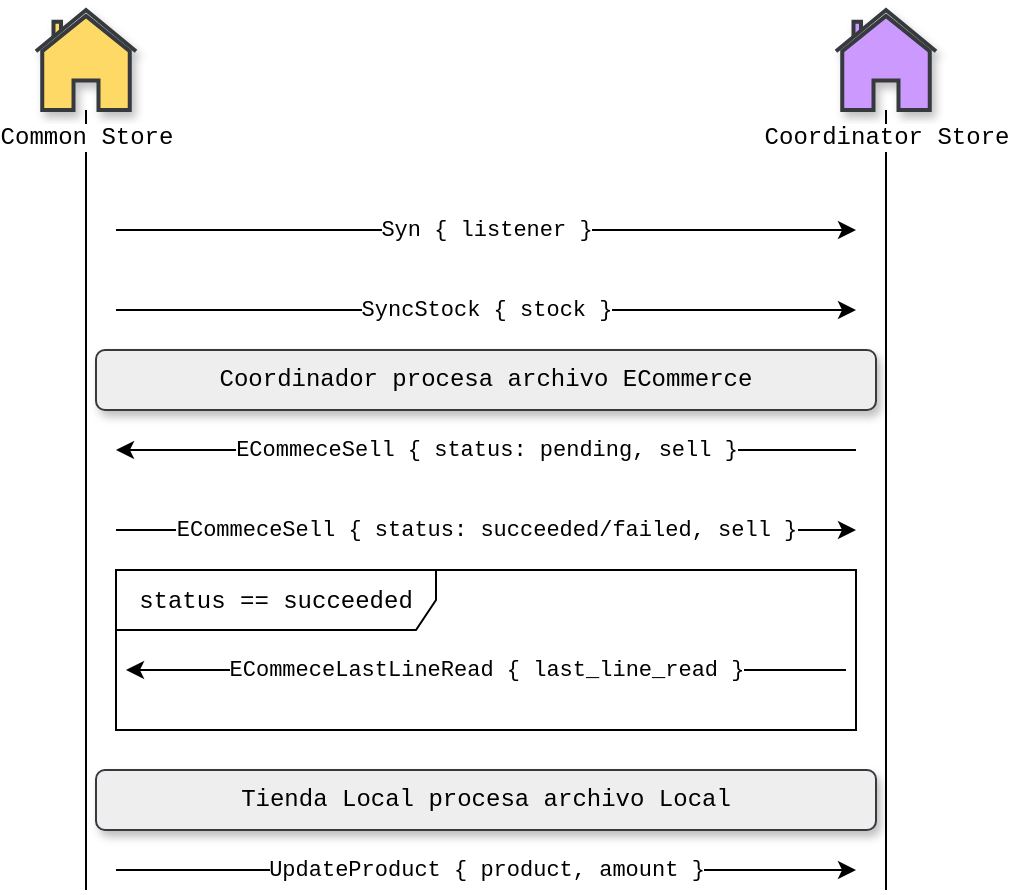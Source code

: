 <mxfile version="22.1.5" type="google" pages="9">
  <diagram name="init connection" id="wA6jIF9hVN0wyC8wV--m">
    <mxGraphModel grid="1" page="1" gridSize="10" guides="1" tooltips="1" connect="1" arrows="1" fold="1" pageScale="1" pageWidth="827" pageHeight="1169" math="0" shadow="0">
      <root>
        <mxCell id="0" />
        <mxCell id="1" parent="0" />
        <mxCell id="Ihsage5sZQfSYGgomGOP-16" value="Tienda Local procesa archivo Local" style="text;html=1;strokeColor=#36393d;fillColor=#eeeeee;align=center;verticalAlign=middle;whiteSpace=wrap;rounded=1;shadow=1;fontStyle=0;fontFamily=Courier New;" vertex="1" parent="1">
          <mxGeometry x="190" y="500" width="390" height="30" as="geometry" />
        </mxCell>
        <mxCell id="Ihsage5sZQfSYGgomGOP-17" value="UpdateProduct { product, amount }" style="endArrow=classic;html=1;rounded=0;startArrow=none;startFill=0;endFill=1;fontStyle=0;fontFamily=Courier New;" edge="1" parent="1">
          <mxGeometry width="50" height="50" relative="1" as="geometry">
            <mxPoint x="200" y="550" as="sourcePoint" />
            <mxPoint x="570" y="550" as="targetPoint" />
          </mxGeometry>
        </mxCell>
        <mxCell id="Ihsage5sZQfSYGgomGOP-5" style="edgeStyle=orthogonalEdgeStyle;rounded=0;orthogonalLoop=1;jettySize=auto;html=1;endArrow=none;endFill=0;fontStyle=0;fontFamily=Courier New;" edge="1" parent="1">
          <mxGeometry relative="1" as="geometry">
            <mxPoint x="185" y="560" as="targetPoint" />
            <mxPoint x="185" y="170" as="sourcePoint" />
          </mxGeometry>
        </mxCell>
        <mxCell id="Ihsage5sZQfSYGgomGOP-1" value="Common Store" style="html=1;verticalLabelPosition=bottom;align=center;labelBackgroundColor=#ffffff;verticalAlign=top;strokeWidth=2;shadow=1;dashed=0;shape=mxgraph.ios7.icons.home;fillColor=#FFD966;strokeColor=#36393d;fontStyle=0;fontFamily=Courier New;" vertex="1" parent="1">
          <mxGeometry x="160" y="120" width="50" height="50" as="geometry" />
        </mxCell>
        <mxCell id="Ihsage5sZQfSYGgomGOP-6" style="edgeStyle=orthogonalEdgeStyle;rounded=0;orthogonalLoop=1;jettySize=auto;html=1;endArrow=none;endFill=0;fontStyle=0;fontFamily=Courier New;" edge="1" parent="1" source="Ihsage5sZQfSYGgomGOP-3">
          <mxGeometry relative="1" as="geometry">
            <mxPoint x="585" y="560" as="targetPoint" />
          </mxGeometry>
        </mxCell>
        <mxCell id="Ihsage5sZQfSYGgomGOP-3" value="Coordinator Store" style="html=1;verticalLabelPosition=bottom;align=center;labelBackgroundColor=#ffffff;verticalAlign=top;strokeWidth=2;strokeColor=#36393d;shadow=1;dashed=0;shape=mxgraph.ios7.icons.home;fillColor=#CC99FF;fontStyle=0;fontFamily=Courier New;" vertex="1" parent="1">
          <mxGeometry x="560" y="120" width="50" height="50" as="geometry" />
        </mxCell>
        <mxCell id="Ihsage5sZQfSYGgomGOP-10" value="Syn { listener }" style="endArrow=classic;html=1;rounded=0;fontStyle=0;fontFamily=Courier New;" edge="1" parent="1">
          <mxGeometry width="50" height="50" relative="1" as="geometry">
            <mxPoint x="200" y="230" as="sourcePoint" />
            <mxPoint x="570" y="230" as="targetPoint" />
          </mxGeometry>
        </mxCell>
        <mxCell id="Ihsage5sZQfSYGgomGOP-12" value="SyncStock { stock }" style="endArrow=classic;html=1;rounded=0;fontStyle=0;fontFamily=Courier New;" edge="1" parent="1">
          <mxGeometry width="50" height="50" relative="1" as="geometry">
            <mxPoint x="200" y="270" as="sourcePoint" />
            <mxPoint x="570" y="270" as="targetPoint" />
          </mxGeometry>
        </mxCell>
        <mxCell id="Ihsage5sZQfSYGgomGOP-13" value="Coordinador procesa archivo ECommerce" style="text;html=1;strokeColor=#36393d;fillColor=#eeeeee;align=center;verticalAlign=middle;whiteSpace=wrap;rounded=1;glass=0;shadow=1;fontStyle=0;fontFamily=Courier New;" vertex="1" parent="1">
          <mxGeometry x="190" y="290" width="390" height="30" as="geometry" />
        </mxCell>
        <mxCell id="Ihsage5sZQfSYGgomGOP-14" value="ECommeceSell { status: pending, sell }" style="endArrow=none;html=1;rounded=0;startArrow=classic;startFill=1;endFill=0;fontStyle=0;fontFamily=Courier New;" edge="1" parent="1">
          <mxGeometry width="50" height="50" relative="1" as="geometry">
            <mxPoint x="200" y="340" as="sourcePoint" />
            <mxPoint x="570" y="340" as="targetPoint" />
          </mxGeometry>
        </mxCell>
        <mxCell id="Ihsage5sZQfSYGgomGOP-15" value="ECommeceSell { status: succeeded/failed, sell }" style="endArrow=classic;html=1;rounded=0;startArrow=none;startFill=0;endFill=1;fontStyle=0;fontFamily=Courier New;" edge="1" parent="1">
          <mxGeometry width="50" height="50" relative="1" as="geometry">
            <mxPoint x="200" y="380" as="sourcePoint" />
            <mxPoint x="570" y="380" as="targetPoint" />
          </mxGeometry>
        </mxCell>
        <mxCell id="vQcWiFRhHmNLqFjdASyz-1" value="ECommeceLastLineRead { last_line_read }" style="endArrow=none;html=1;rounded=0;startArrow=classic;startFill=1;endFill=0;fontStyle=0;fontFamily=Courier New;" edge="1" parent="1">
          <mxGeometry width="50" height="50" relative="1" as="geometry">
            <mxPoint x="205" y="450" as="sourcePoint" />
            <mxPoint x="565" y="450" as="targetPoint" />
          </mxGeometry>
        </mxCell>
        <mxCell id="vQcWiFRhHmNLqFjdASyz-2" value="&lt;font face=&quot;Courier New&quot;&gt;status == succeeded&lt;/font&gt;" style="shape=umlFrame;whiteSpace=wrap;html=1;pointerEvents=0;width=160;height=30;" vertex="1" parent="1">
          <mxGeometry x="200" y="400" width="370" height="80" as="geometry" />
        </mxCell>
      </root>
    </mxGraphModel>
  </diagram>
  <diagram id="MAWOAvCDxmxuhn-xj18P" name="find new coordinator 1">
    <mxGraphModel grid="1" page="1" gridSize="10" guides="1" tooltips="1" connect="1" arrows="1" fold="1" pageScale="1" pageWidth="827" pageHeight="1169" math="0" shadow="0">
      <root>
        <mxCell id="0" />
        <mxCell id="1" parent="0" />
        <mxCell id="uVplv5zzIgnOZu4j0S00-6" value="&lt;font face=&quot;Courier New&quot;&gt;ECommeceSell { status: succeeded/failed, sell }&lt;/font&gt;" style="rounded=0;orthogonalLoop=1;jettySize=auto;html=1;endArrow=cross;endFill=0;" edge="1" parent="1" source="uVplv5zzIgnOZu4j0S00-4" target="z7NZKCOWEFGwQi_8pxkT-5">
          <mxGeometry x="0.565" y="3" relative="1" as="geometry">
            <mxPoint as="offset" />
          </mxGeometry>
        </mxCell>
        <mxCell id="z7NZKCOWEFGwQi_8pxkT-3" value="Common Store&lt;br&gt;127.0.0.2" style="html=1;verticalLabelPosition=bottom;align=center;labelBackgroundColor=#ffffff;verticalAlign=top;strokeWidth=2;shadow=1;dashed=0;shape=mxgraph.ios7.icons.home;fillColor=#FFD966;strokeColor=#36393d;fontStyle=0;fontFamily=Courier New;" vertex="1" parent="1">
          <mxGeometry x="223" y="305" width="50" height="50" as="geometry" />
        </mxCell>
        <mxCell id="z7NZKCOWEFGwQi_8pxkT-5" value="Coordinator Store&lt;br&gt;127.0.0.0" style="html=1;verticalLabelPosition=bottom;align=center;labelBackgroundColor=#ffffff;verticalAlign=top;strokeWidth=2;strokeColor=#36393d;shadow=1;dashed=0;shape=mxgraph.ios7.icons.home;fillColor=#CC99FF;fontStyle=0;fontFamily=Courier New;" vertex="1" parent="1">
          <mxGeometry x="553" y="535" width="50" height="50" as="geometry" />
        </mxCell>
        <mxCell id="uVplv5zzIgnOZu4j0S00-3" value="Common Store&lt;br&gt;127.0.0.1" style="html=1;verticalLabelPosition=bottom;align=center;labelBackgroundColor=#ffffff;verticalAlign=top;strokeWidth=2;shadow=1;dashed=0;shape=mxgraph.ios7.icons.home;fillColor=#FFD966;strokeColor=#36393d;fontStyle=0;fontFamily=Courier New;" vertex="1" parent="1">
          <mxGeometry x="223" y="535" width="50" height="50" as="geometry" />
        </mxCell>
        <mxCell id="uVplv5zzIgnOZu4j0S00-4" value="Common Store&lt;br&gt;127.0.0.3" style="html=1;verticalLabelPosition=bottom;align=center;labelBackgroundColor=#ffffff;verticalAlign=top;strokeWidth=2;shadow=1;dashed=0;shape=mxgraph.ios7.icons.home;fillColor=#FFD966;strokeColor=#36393d;fontStyle=0;fontFamily=Courier New;" vertex="1" parent="1">
          <mxGeometry x="393" y="145" width="50" height="50" as="geometry" />
        </mxCell>
        <mxCell id="uVplv5zzIgnOZu4j0S00-5" value="Common Store&lt;br&gt;127.0.0.4" style="html=1;verticalLabelPosition=bottom;align=center;labelBackgroundColor=#ffffff;verticalAlign=top;strokeWidth=2;shadow=1;dashed=0;shape=mxgraph.ios7.icons.home;fillColor=#FFD966;strokeColor=#36393d;fontStyle=0;fontFamily=Courier New;" vertex="1" parent="1">
          <mxGeometry x="553" y="305" width="50" height="50" as="geometry" />
        </mxCell>
      </root>
    </mxGraphModel>
  </diagram>
  <diagram name="find new coordinator 2" id="Rub8cQ6M0FOH8_zu83aH">
    <mxGraphModel grid="1" page="1" gridSize="10" guides="1" tooltips="1" connect="1" arrows="1" fold="1" pageScale="1" pageWidth="827" pageHeight="1169" math="0" shadow="0">
      <root>
        <mxCell id="fLJmiXAO4GfEaxgc_6PS-0" />
        <mxCell id="fLJmiXAO4GfEaxgc_6PS-1" parent="fLJmiXAO4GfEaxgc_6PS-0" />
        <mxCell id="HuhkySOTwWcZh2F_xHwN-1" value="&lt;div style=&quot;orphans: 2; widows: 2;&quot;&gt;&lt;font face=&quot;Courier New&quot;&gt;Emergency&lt;/font&gt;&lt;/div&gt;" style="edgeStyle=orthogonalEdgeStyle;rounded=0;orthogonalLoop=1;jettySize=auto;html=1;" edge="1" parent="fLJmiXAO4GfEaxgc_6PS-1" source="fLJmiXAO4GfEaxgc_6PS-2" target="fLJmiXAO4GfEaxgc_6PS-4">
          <mxGeometry relative="1" as="geometry" />
        </mxCell>
        <mxCell id="fLJmiXAO4GfEaxgc_6PS-2" value="Common Store&lt;br&gt;127.0.0.2" style="html=1;verticalLabelPosition=bottom;align=center;labelBackgroundColor=#ffffff;verticalAlign=top;strokeWidth=2;shadow=1;dashed=0;shape=mxgraph.ios7.icons.home;fillColor=#FFD966;strokeColor=#36393d;fontStyle=0;fontFamily=Courier New;" vertex="1" parent="fLJmiXAO4GfEaxgc_6PS-1">
          <mxGeometry x="223" y="305" width="50" height="50" as="geometry" />
        </mxCell>
        <mxCell id="fLJmiXAO4GfEaxgc_6PS-3" value="Coordinator Store&lt;br&gt;127.0.0.0" style="html=1;verticalLabelPosition=bottom;align=center;labelBackgroundColor=#ffffff;verticalAlign=top;strokeWidth=2;strokeColor=#36393d;shadow=1;dashed=0;shape=mxgraph.ios7.icons.home;fillColor=#FF3333;fontStyle=0;fontFamily=Courier New;" vertex="1" parent="fLJmiXAO4GfEaxgc_6PS-1">
          <mxGeometry x="553" y="535" width="50" height="50" as="geometry" />
        </mxCell>
        <mxCell id="HuhkySOTwWcZh2F_xHwN-2" value="&lt;div style=&quot;orphans: 2; widows: 2;&quot;&gt;&lt;font face=&quot;Courier New&quot;&gt;Emergency&lt;/font&gt;&lt;/div&gt;" style="edgeStyle=orthogonalEdgeStyle;rounded=0;orthogonalLoop=1;jettySize=auto;html=1;endArrow=cross;endFill=0;" edge="1" parent="fLJmiXAO4GfEaxgc_6PS-1" source="fLJmiXAO4GfEaxgc_6PS-4" target="fLJmiXAO4GfEaxgc_6PS-3">
          <mxGeometry relative="1" as="geometry" />
        </mxCell>
        <mxCell id="fLJmiXAO4GfEaxgc_6PS-4" value="Common Store&lt;br&gt;127.0.0.1" style="html=1;verticalLabelPosition=bottom;align=center;labelBackgroundColor=#ffffff;verticalAlign=top;strokeWidth=2;shadow=1;dashed=0;shape=mxgraph.ios7.icons.home;fillColor=#FFD966;strokeColor=#36393d;fontStyle=0;fontFamily=Courier New;" vertex="1" parent="fLJmiXAO4GfEaxgc_6PS-1">
          <mxGeometry x="223" y="535" width="50" height="50" as="geometry" />
        </mxCell>
        <mxCell id="HuhkySOTwWcZh2F_xHwN-0" value="&lt;font face=&quot;Courier New&quot;&gt;Emergency&lt;/font&gt;" style="rounded=0;orthogonalLoop=1;jettySize=auto;html=1;" edge="1" parent="fLJmiXAO4GfEaxgc_6PS-1" source="fLJmiXAO4GfEaxgc_6PS-5" target="fLJmiXAO4GfEaxgc_6PS-2">
          <mxGeometry x="0.281" y="6" relative="1" as="geometry">
            <mxPoint as="offset" />
          </mxGeometry>
        </mxCell>
        <mxCell id="fLJmiXAO4GfEaxgc_6PS-5" value="Common Store&lt;br&gt;127.0.0.3" style="html=1;verticalLabelPosition=bottom;align=center;labelBackgroundColor=#ffffff;verticalAlign=top;strokeWidth=2;shadow=1;dashed=0;shape=mxgraph.ios7.icons.home;fillColor=#FFD966;strokeColor=#36393d;fontStyle=0;fontFamily=Courier New;" vertex="1" parent="fLJmiXAO4GfEaxgc_6PS-1">
          <mxGeometry x="393" y="145" width="50" height="50" as="geometry" />
        </mxCell>
        <mxCell id="fLJmiXAO4GfEaxgc_6PS-6" value="Common Store&lt;br&gt;127.0.0.4" style="html=1;verticalLabelPosition=bottom;align=center;labelBackgroundColor=#ffffff;verticalAlign=top;strokeWidth=2;shadow=1;dashed=0;shape=mxgraph.ios7.icons.home;fillColor=#FFD966;strokeColor=#36393d;fontStyle=0;fontFamily=Courier New;" vertex="1" parent="fLJmiXAO4GfEaxgc_6PS-1">
          <mxGeometry x="553" y="305" width="50" height="50" as="geometry" />
        </mxCell>
        <mxCell id="ftzu-QnmfVprHml0dWLJ-0" value="&lt;font face=&quot;Courier New&quot;&gt;if ( Connected || Failed )&lt;/font&gt;" style="shape=umlFrame;whiteSpace=wrap;html=1;pointerEvents=0;width=140;height=40;" vertex="1" parent="fLJmiXAO4GfEaxgc_6PS-1">
          <mxGeometry x="70" y="290" width="243" height="180" as="geometry" />
        </mxCell>
      </root>
    </mxGraphModel>
  </diagram>
  <diagram name="find new coordinator 3" id="UsU6mb4EtVh2SDClvtkU">
    <mxGraphModel grid="1" page="1" gridSize="10" guides="1" tooltips="1" connect="1" arrows="1" fold="1" pageScale="1" pageWidth="827" pageHeight="1169" math="0" shadow="0">
      <root>
        <mxCell id="o3QV1BJkXbLyO5dHaFCY-0" />
        <mxCell id="o3QV1BJkXbLyO5dHaFCY-1" parent="o3QV1BJkXbLyO5dHaFCY-0" />
        <mxCell id="b5CCsNpHwLsaqaK9oLkz-1" value="&lt;meta charset=&quot;utf-8&quot;&gt;&lt;span style=&quot;color: rgb(0, 0, 0); font-family: &amp;quot;Courier New&amp;quot;; font-size: 11px; font-style: normal; font-variant-ligatures: normal; font-variant-caps: normal; font-weight: 400; letter-spacing: normal; orphans: 2; text-align: center; text-indent: 0px; text-transform: none; widows: 2; word-spacing: 0px; -webkit-text-stroke-width: 0px; background-color: rgb(255, 255, 255); text-decoration-thickness: initial; text-decoration-style: initial; text-decoration-color: initial; float: none; display: inline !important;&quot;&gt;NewCoordinator { 127.0.0.1 }&lt;/span&gt;" style="rounded=0;orthogonalLoop=1;jettySize=auto;html=1;" edge="1" parent="o3QV1BJkXbLyO5dHaFCY-1" source="o3QV1BJkXbLyO5dHaFCY-6" target="o3QV1BJkXbLyO5dHaFCY-8">
          <mxGeometry x="0.549" y="4" relative="1" as="geometry">
            <mxPoint as="offset" />
          </mxGeometry>
        </mxCell>
        <mxCell id="b5CCsNpHwLsaqaK9oLkz-2" value="&lt;meta charset=&quot;utf-8&quot;&gt;&lt;span style=&quot;color: rgb(0, 0, 0); font-family: &amp;quot;Courier New&amp;quot;; font-size: 11px; font-style: normal; font-variant-ligatures: normal; font-variant-caps: normal; font-weight: 400; letter-spacing: normal; orphans: 2; text-align: center; text-indent: 0px; text-transform: none; widows: 2; word-spacing: 0px; -webkit-text-stroke-width: 0px; background-color: rgb(255, 255, 255); text-decoration-thickness: initial; text-decoration-style: initial; text-decoration-color: initial; float: none; display: inline !important;&quot;&gt;NewCoordinator { 127.0.0.1 }&lt;/span&gt;" style="rounded=0;orthogonalLoop=1;jettySize=auto;html=1;" edge="1" parent="o3QV1BJkXbLyO5dHaFCY-1" source="o3QV1BJkXbLyO5dHaFCY-6" target="o3QV1BJkXbLyO5dHaFCY-9">
          <mxGeometry x="0.343" y="2" relative="1" as="geometry">
            <mxPoint as="offset" />
          </mxGeometry>
        </mxCell>
        <mxCell id="b5CCsNpHwLsaqaK9oLkz-0" value="&lt;font face=&quot;Courier New&quot;&gt;NewCoordinator { 127.0.0.1 }&lt;/font&gt;" style="edgeStyle=orthogonalEdgeStyle;rounded=0;orthogonalLoop=1;jettySize=auto;html=1;" edge="1" parent="o3QV1BJkXbLyO5dHaFCY-1" source="o3QV1BJkXbLyO5dHaFCY-6" target="o3QV1BJkXbLyO5dHaFCY-3">
          <mxGeometry relative="1" as="geometry" />
        </mxCell>
        <mxCell id="o3QV1BJkXbLyO5dHaFCY-3" value="Common Store&lt;br&gt;127.0.0.2" style="html=1;verticalLabelPosition=bottom;align=center;labelBackgroundColor=#ffffff;verticalAlign=top;strokeWidth=2;shadow=1;dashed=0;shape=mxgraph.ios7.icons.home;fillColor=#FFD966;strokeColor=#36393d;fontStyle=0;fontFamily=Courier New;" vertex="1" parent="o3QV1BJkXbLyO5dHaFCY-1">
          <mxGeometry x="223" y="305" width="50" height="50" as="geometry" />
        </mxCell>
        <mxCell id="o3QV1BJkXbLyO5dHaFCY-4" value="Coordinator Store&lt;br&gt;127.0.0.0" style="html=1;verticalLabelPosition=bottom;align=center;labelBackgroundColor=#ffffff;verticalAlign=top;strokeWidth=2;strokeColor=#36393d;shadow=1;dashed=0;shape=mxgraph.ios7.icons.home;fillColor=#FF3333;fontStyle=0;fontFamily=Courier New;" vertex="1" parent="o3QV1BJkXbLyO5dHaFCY-1">
          <mxGeometry x="553" y="535" width="50" height="50" as="geometry" />
        </mxCell>
        <mxCell id="o3QV1BJkXbLyO5dHaFCY-6" value="Coordinator Store&lt;br&gt;127.0.0.1" style="html=1;verticalLabelPosition=bottom;align=center;labelBackgroundColor=#ffffff;verticalAlign=top;strokeWidth=2;shadow=1;dashed=0;shape=mxgraph.ios7.icons.home;fillColor=#CC99FF;strokeColor=#36393d;fontStyle=0;fontFamily=Courier New;" vertex="1" parent="o3QV1BJkXbLyO5dHaFCY-1">
          <mxGeometry x="223" y="535" width="50" height="50" as="geometry" />
        </mxCell>
        <mxCell id="o3QV1BJkXbLyO5dHaFCY-8" value="Common Store&lt;br&gt;127.0.0.3" style="html=1;verticalLabelPosition=bottom;align=center;labelBackgroundColor=#ffffff;verticalAlign=top;strokeWidth=2;shadow=1;dashed=0;shape=mxgraph.ios7.icons.home;fillColor=#FFD966;strokeColor=#36393d;fontStyle=0;fontFamily=Courier New;" vertex="1" parent="o3QV1BJkXbLyO5dHaFCY-1">
          <mxGeometry x="393" y="145" width="50" height="50" as="geometry" />
        </mxCell>
        <mxCell id="o3QV1BJkXbLyO5dHaFCY-9" value="Common Store&lt;br&gt;127.0.0.4" style="html=1;verticalLabelPosition=bottom;align=center;labelBackgroundColor=#ffffff;verticalAlign=top;strokeWidth=2;shadow=1;dashed=0;shape=mxgraph.ios7.icons.home;fillColor=#FFD966;strokeColor=#36393d;fontStyle=0;fontFamily=Courier New;" vertex="1" parent="o3QV1BJkXbLyO5dHaFCY-1">
          <mxGeometry x="553" y="305" width="50" height="50" as="geometry" />
        </mxCell>
      </root>
    </mxGraphModel>
  </diagram>
  <diagram name="find new coordinator 4" id="wCCQO5jvregbB5LwVBxF">
    <mxGraphModel grid="1" page="1" gridSize="10" guides="1" tooltips="1" connect="1" arrows="1" fold="1" pageScale="1" pageWidth="827" pageHeight="1169" math="0" shadow="0">
      <root>
        <mxCell id="CAh7WS2ODOsUPKvlnaxl-0" />
        <mxCell id="CAh7WS2ODOsUPKvlnaxl-1" parent="CAh7WS2ODOsUPKvlnaxl-0" />
        <mxCell id="a3zwLy1zRm92uSKMwBqd-0" value="&lt;font face=&quot;Courier New&quot;&gt;SyncStock { stock }&lt;/font&gt;" style="edgeStyle=orthogonalEdgeStyle;rounded=0;orthogonalLoop=1;jettySize=auto;html=1;" edge="1" parent="CAh7WS2ODOsUPKvlnaxl-1" source="CAh7WS2ODOsUPKvlnaxl-5" target="CAh7WS2ODOsUPKvlnaxl-7">
          <mxGeometry x="0.056" y="-18" relative="1" as="geometry">
            <mxPoint as="offset" />
          </mxGeometry>
        </mxCell>
        <mxCell id="CAh7WS2ODOsUPKvlnaxl-5" value="Common Store&lt;br&gt;127.0.0.2" style="html=1;verticalLabelPosition=bottom;align=center;labelBackgroundColor=#ffffff;verticalAlign=top;strokeWidth=2;shadow=1;dashed=0;shape=mxgraph.ios7.icons.home;fillColor=#FFD966;strokeColor=#36393d;fontStyle=0;fontFamily=Courier New;" vertex="1" parent="CAh7WS2ODOsUPKvlnaxl-1">
          <mxGeometry x="223" y="305" width="50" height="50" as="geometry" />
        </mxCell>
        <mxCell id="CAh7WS2ODOsUPKvlnaxl-6" value="Coordinator Store&lt;br&gt;127.0.0.0" style="html=1;verticalLabelPosition=bottom;align=center;labelBackgroundColor=#ffffff;verticalAlign=top;strokeWidth=2;strokeColor=#36393d;shadow=1;dashed=0;shape=mxgraph.ios7.icons.home;fillColor=#FF3333;fontStyle=0;fontFamily=Courier New;" vertex="1" parent="CAh7WS2ODOsUPKvlnaxl-1">
          <mxGeometry x="553" y="535" width="50" height="50" as="geometry" />
        </mxCell>
        <mxCell id="CAh7WS2ODOsUPKvlnaxl-7" value="Coordinator&amp;nbsp;Store&lt;br&gt;127.0.0.1" style="html=1;verticalLabelPosition=bottom;align=center;labelBackgroundColor=#ffffff;verticalAlign=top;strokeWidth=2;shadow=1;dashed=0;shape=mxgraph.ios7.icons.home;fillColor=#CC99FF;strokeColor=#36393d;fontStyle=0;fontFamily=Courier New;" vertex="1" parent="CAh7WS2ODOsUPKvlnaxl-1">
          <mxGeometry x="223" y="535" width="50" height="50" as="geometry" />
        </mxCell>
        <mxCell id="a3zwLy1zRm92uSKMwBqd-1" value="&lt;meta charset=&quot;utf-8&quot;&gt;&lt;span style=&quot;color: rgb(0, 0, 0); font-family: &amp;quot;Courier New&amp;quot;; font-size: 11px; font-style: normal; font-variant-ligatures: normal; font-variant-caps: normal; font-weight: 400; letter-spacing: normal; orphans: 2; text-align: center; text-indent: 0px; text-transform: none; widows: 2; word-spacing: 0px; -webkit-text-stroke-width: 0px; background-color: rgb(255, 255, 255); text-decoration-thickness: initial; text-decoration-style: initial; text-decoration-color: initial; float: none; display: inline !important;&quot;&gt;SyncStock { stock }&lt;/span&gt;" style="rounded=0;orthogonalLoop=1;jettySize=auto;html=1;" edge="1" parent="CAh7WS2ODOsUPKvlnaxl-1" source="CAh7WS2ODOsUPKvlnaxl-8" target="CAh7WS2ODOsUPKvlnaxl-7">
          <mxGeometry x="-0.281" y="7" relative="1" as="geometry">
            <mxPoint as="offset" />
          </mxGeometry>
        </mxCell>
        <mxCell id="CAh7WS2ODOsUPKvlnaxl-8" value="Common Store&lt;br&gt;127.0.0.3" style="html=1;verticalLabelPosition=bottom;align=center;labelBackgroundColor=#ffffff;verticalAlign=top;strokeWidth=2;shadow=1;dashed=0;shape=mxgraph.ios7.icons.home;fillColor=#FFD966;strokeColor=#36393d;fontStyle=0;fontFamily=Courier New;" vertex="1" parent="CAh7WS2ODOsUPKvlnaxl-1">
          <mxGeometry x="393" y="145" width="50" height="50" as="geometry" />
        </mxCell>
        <mxCell id="a3zwLy1zRm92uSKMwBqd-2" value="&lt;meta charset=&quot;utf-8&quot;&gt;&lt;span style=&quot;color: rgb(0, 0, 0); font-family: &amp;quot;Courier New&amp;quot;; font-size: 11px; font-style: normal; font-variant-ligatures: normal; font-variant-caps: normal; font-weight: 400; letter-spacing: normal; orphans: 2; text-align: center; text-indent: 0px; text-transform: none; widows: 2; word-spacing: 0px; -webkit-text-stroke-width: 0px; background-color: rgb(255, 255, 255); text-decoration-thickness: initial; text-decoration-style: initial; text-decoration-color: initial; float: none; display: inline !important;&quot;&gt;SyncStock { stock }&lt;/span&gt;" style="rounded=0;orthogonalLoop=1;jettySize=auto;html=1;" edge="1" parent="CAh7WS2ODOsUPKvlnaxl-1" source="CAh7WS2ODOsUPKvlnaxl-9" target="CAh7WS2ODOsUPKvlnaxl-7">
          <mxGeometry relative="1" as="geometry" />
        </mxCell>
        <mxCell id="CAh7WS2ODOsUPKvlnaxl-9" value="Common Store&lt;br&gt;127.0.0.4" style="html=1;verticalLabelPosition=bottom;align=center;labelBackgroundColor=#ffffff;verticalAlign=top;strokeWidth=2;shadow=1;dashed=0;shape=mxgraph.ios7.icons.home;fillColor=#FFD966;strokeColor=#36393d;fontStyle=0;fontFamily=Courier New;" vertex="1" parent="CAh7WS2ODOsUPKvlnaxl-1">
          <mxGeometry x="553" y="305" width="50" height="50" as="geometry" />
        </mxCell>
      </root>
    </mxGraphModel>
  </diagram>
  <diagram name="find new coordinator 5" id="r2wwtneQIMYshlOw9XIJ">
    <mxGraphModel grid="1" page="1" gridSize="10" guides="1" tooltips="1" connect="1" arrows="1" fold="1" pageScale="1" pageWidth="827" pageHeight="1169" math="0" shadow="0">
      <root>
        <mxCell id="guQ4IdqMErl6x1NDJKcO-0" />
        <mxCell id="guQ4IdqMErl6x1NDJKcO-1" parent="guQ4IdqMErl6x1NDJKcO-0" />
        <mxCell id="guQ4IdqMErl6x1NDJKcO-3" value="Common Store&lt;br&gt;127.0.0.2" style="html=1;verticalLabelPosition=bottom;align=center;labelBackgroundColor=#ffffff;verticalAlign=top;strokeWidth=2;shadow=1;dashed=0;shape=mxgraph.ios7.icons.home;fillColor=#FFD966;strokeColor=#36393d;fontStyle=0;fontFamily=Courier New;" parent="guQ4IdqMErl6x1NDJKcO-1" vertex="1">
          <mxGeometry x="223" y="305" width="50" height="50" as="geometry" />
        </mxCell>
        <mxCell id="guQ4IdqMErl6x1NDJKcO-4" value="Coordinator Store&lt;br&gt;127.0.0.0" style="html=1;verticalLabelPosition=bottom;align=center;labelBackgroundColor=#ffffff;verticalAlign=top;strokeWidth=2;strokeColor=#36393d;shadow=1;dashed=0;shape=mxgraph.ios7.icons.home;fillColor=#FF3333;fontStyle=0;fontFamily=Courier New;" parent="guQ4IdqMErl6x1NDJKcO-1" vertex="1">
          <mxGeometry x="553" y="535" width="50" height="50" as="geometry" />
        </mxCell>
        <mxCell id="guQ4IdqMErl6x1NDJKcO-5" value="Common Store&lt;br&gt;127.0.0.1" style="html=1;verticalLabelPosition=bottom;align=center;labelBackgroundColor=#ffffff;verticalAlign=top;strokeWidth=2;shadow=1;dashed=0;shape=mxgraph.ios7.icons.home;fillColor=#CC99FF;strokeColor=#36393d;fontStyle=0;fontFamily=Courier New;" parent="guQ4IdqMErl6x1NDJKcO-1" vertex="1">
          <mxGeometry x="223" y="535" width="50" height="50" as="geometry" />
        </mxCell>
        <mxCell id="4AHBGJxaaZTz_2anpol9-0" value="&lt;span style=&quot;caret-color: rgb(0, 0, 0); color: rgb(0, 0, 0); font-family: &amp;quot;Courier New&amp;quot;; font-size: 11px; font-style: normal; font-variant-caps: normal; font-weight: 400; letter-spacing: normal; text-align: center; text-indent: 0px; text-transform: none; word-spacing: 0px; -webkit-text-stroke-width: 0px; background-color: rgb(255, 255, 255); text-decoration: none; float: none; display: inline !important;&quot;&gt;ECommeceSell { status: succeeded/failed, sell }&lt;/span&gt;" style="rounded=0;orthogonalLoop=1;jettySize=auto;html=1;" edge="1" parent="guQ4IdqMErl6x1NDJKcO-1" source="guQ4IdqMErl6x1NDJKcO-6" target="guQ4IdqMErl6x1NDJKcO-5">
          <mxGeometry x="0.612" y="3" relative="1" as="geometry">
            <mxPoint as="offset" />
          </mxGeometry>
        </mxCell>
        <mxCell id="guQ4IdqMErl6x1NDJKcO-6" value="Common Store&lt;br&gt;127.0.0.3" style="html=1;verticalLabelPosition=bottom;align=center;labelBackgroundColor=#ffffff;verticalAlign=top;strokeWidth=2;shadow=1;dashed=0;shape=mxgraph.ios7.icons.home;fillColor=#FFD966;strokeColor=#36393d;fontStyle=0;fontFamily=Courier New;" parent="guQ4IdqMErl6x1NDJKcO-1" vertex="1">
          <mxGeometry x="393" y="145" width="50" height="50" as="geometry" />
        </mxCell>
        <mxCell id="guQ4IdqMErl6x1NDJKcO-7" value="Common Store&lt;br&gt;127.0.0.4" style="html=1;verticalLabelPosition=bottom;align=center;labelBackgroundColor=#ffffff;verticalAlign=top;strokeWidth=2;shadow=1;dashed=0;shape=mxgraph.ios7.icons.home;fillColor=#FFD966;strokeColor=#36393d;fontStyle=0;fontFamily=Courier New;" parent="guQ4IdqMErl6x1NDJKcO-1" vertex="1">
          <mxGeometry x="553" y="305" width="50" height="50" as="geometry" />
        </mxCell>
      </root>
    </mxGraphModel>
  </diagram>
  <diagram id="8jfpxXqQltjWob7ZHa6o" name="actores-ecommece sell">
    <mxGraphModel grid="1" page="1" gridSize="10" guides="1" tooltips="1" connect="1" arrows="1" fold="1" pageScale="1" pageWidth="827" pageHeight="1169" math="0" shadow="0">
      <root>
        <mxCell id="0" />
        <mxCell id="1" parent="0" />
        <mxCell id="Jo2niD2iqx263dG_yx4f-3" style="edgeStyle=orthogonalEdgeStyle;rounded=0;orthogonalLoop=1;jettySize=auto;html=1;endArrow=none;endFill=0;fontFamily=Courier New;" edge="1" parent="1" source="Jo2niD2iqx263dG_yx4f-2">
          <mxGeometry relative="1" as="geometry">
            <mxPoint x="255" y="350" as="targetPoint" />
          </mxGeometry>
        </mxCell>
        <mxCell id="M-EjwwyOLDVVRR0E9iuz-1" style="edgeStyle=orthogonalEdgeStyle;rounded=0;orthogonalLoop=1;jettySize=auto;html=1;endArrow=none;endFill=0;fontStyle=0;fontFamily=Courier New;" edge="1" parent="1" source="M-EjwwyOLDVVRR0E9iuz-2">
          <mxGeometry relative="1" as="geometry">
            <mxPoint x="75" y="350" as="targetPoint" />
          </mxGeometry>
        </mxCell>
        <mxCell id="M-EjwwyOLDVVRR0E9iuz-2" value="Coordinator Store" style="html=1;verticalLabelPosition=bottom;align=center;labelBackgroundColor=#ffffff;verticalAlign=top;strokeWidth=2;strokeColor=#36393d;shadow=1;dashed=0;shape=mxgraph.ios7.icons.home;fillColor=#CC99FF;fontStyle=0;fontFamily=Courier New;" vertex="1" parent="1">
          <mxGeometry x="50" y="40" width="50" height="50" as="geometry" />
        </mxCell>
        <mxCell id="Jo2niD2iqx263dG_yx4f-2" value="&lt;font style=&quot;background-color: rgb(255, 255, 255);&quot;&gt;Coordinator Actor&lt;/font&gt;" style="shape=umlActor;verticalLabelPosition=bottom;verticalAlign=top;html=1;fillColor=#CC99FF;fontFamily=Courier New;" vertex="1" parent="1">
          <mxGeometry x="240" y="35" width="30" height="60" as="geometry" />
        </mxCell>
        <mxCell id="Jo2niD2iqx263dG_yx4f-4" value="" style="html=1;points=[[0,0,0,0,5],[0,1,0,0,-5],[1,0,0,0,5],[1,1,0,0,-5]];perimeter=orthogonalPerimeter;outlineConnect=0;targetShapes=umlLifeline;portConstraint=eastwest;newEdgeStyle={&quot;curved&quot;:0,&quot;rounded&quot;:0};fontFamily=Courier New;" vertex="1" parent="1">
          <mxGeometry x="250" y="130" width="10" height="210" as="geometry" />
        </mxCell>
        <mxCell id="Jo2niD2iqx263dG_yx4f-6" value="send(ECommerceSell)" style="endArrow=classic;html=1;rounded=0;fontFamily=Courier New;" edge="1" parent="1">
          <mxGeometry width="50" height="50" relative="1" as="geometry">
            <mxPoint x="90" y="190" as="sourcePoint" />
            <mxPoint x="240" y="190" as="targetPoint" />
          </mxGeometry>
        </mxCell>
        <mxCell id="Jo2niD2iqx263dG_yx4f-7" style="edgeStyle=orthogonalEdgeStyle;rounded=0;orthogonalLoop=1;jettySize=auto;html=1;endArrow=none;endFill=0;fontFamily=Courier New;" edge="1" parent="1" source="Jo2niD2iqx263dG_yx4f-8">
          <mxGeometry relative="1" as="geometry">
            <mxPoint x="535" y="350" as="targetPoint" />
          </mxGeometry>
        </mxCell>
        <mxCell id="Jo2niD2iqx263dG_yx4f-8" value="&lt;font style=&quot;background-color: rgb(255, 255, 255);&quot;&gt;Store Actor&lt;/font&gt;" style="shape=umlActor;verticalLabelPosition=bottom;verticalAlign=top;html=1;fillColor=#FFD966;fontFamily=Courier New;" vertex="1" parent="1">
          <mxGeometry x="520" y="35" width="30" height="60" as="geometry" />
        </mxCell>
        <mxCell id="Jo2niD2iqx263dG_yx4f-9" value="" style="html=1;points=[[0,0,0,0,5],[0,1,0,0,-5],[1,0,0,0,5],[1,1,0,0,-5]];perimeter=orthogonalPerimeter;outlineConnect=0;targetShapes=umlLifeline;portConstraint=eastwest;newEdgeStyle={&quot;curved&quot;:0,&quot;rounded&quot;:0};fontFamily=Courier New;" vertex="1" parent="1">
          <mxGeometry x="530" y="160" width="10" height="180" as="geometry" />
        </mxCell>
        <mxCell id="2ePKlSs4AyddduN2yb1e-1" value="start()" style="endArrow=classic;html=1;rounded=0;fontFamily=Courier New;" edge="1" parent="1">
          <mxGeometry x="-0.542" width="50" height="50" relative="1" as="geometry">
            <mxPoint x="89" y="160" as="sourcePoint" />
            <mxPoint x="520" y="160" as="targetPoint" />
            <mxPoint as="offset" />
          </mxGeometry>
        </mxCell>
        <mxCell id="2ePKlSs4AyddduN2yb1e-2" value="send(ECommerceSell)" style="endArrow=classic;html=1;rounded=0;fontFamily=Courier New;" edge="1" parent="1">
          <mxGeometry width="50" height="50" relative="1" as="geometry">
            <mxPoint x="280" y="200" as="sourcePoint" />
            <mxPoint x="520" y="200" as="targetPoint" />
          </mxGeometry>
        </mxCell>
        <mxCell id="2ePKlSs4AyddduN2yb1e-3" value="" style="html=1;points=[[0,0,0,0,5],[0,1,0,0,-5],[1,0,0,0,5],[1,1,0,0,-5]];perimeter=orthogonalPerimeter;outlineConnect=0;targetShapes=umlLifeline;portConstraint=eastwest;newEdgeStyle={&quot;curved&quot;:0,&quot;rounded&quot;:0};fontFamily=Courier New;" vertex="1" parent="1">
          <mxGeometry x="540" y="200" width="10" height="120" as="geometry" />
        </mxCell>
        <mxCell id="x4nKCGgRT_wex-XBx_d2-1" style="edgeStyle=orthogonalEdgeStyle;rounded=0;orthogonalLoop=1;jettySize=auto;html=1;endArrow=none;endFill=0;fontStyle=0;fontFamily=Courier New;" edge="1" parent="1">
          <mxGeometry relative="1" as="geometry">
            <mxPoint x="815" y="350" as="targetPoint" />
            <mxPoint x="815" y="90" as="sourcePoint" />
          </mxGeometry>
        </mxCell>
        <mxCell id="x4nKCGgRT_wex-XBx_d2-2" value="Common Store" style="html=1;verticalLabelPosition=bottom;align=center;labelBackgroundColor=#ffffff;verticalAlign=top;strokeWidth=2;shadow=1;dashed=0;shape=mxgraph.ios7.icons.home;fillColor=#FFD966;strokeColor=#36393d;fontStyle=0;fontFamily=Courier New;" vertex="1" parent="1">
          <mxGeometry x="790" y="40" width="50" height="50" as="geometry" />
        </mxCell>
        <mxCell id="x4nKCGgRT_wex-XBx_d2-3" value="start()" style="endArrow=classic;html=1;rounded=0;fontFamily=Courier New;" edge="1" parent="1">
          <mxGeometry width="50" height="50" relative="1" as="geometry">
            <mxPoint x="90" y="130" as="sourcePoint" />
            <mxPoint x="240" y="130" as="targetPoint" />
          </mxGeometry>
        </mxCell>
        <mxCell id="x4nKCGgRT_wex-XBx_d2-4" value="" style="html=1;points=[[0,0,0,0,5],[0,1,0,0,-5],[1,0,0,0,5],[1,1,0,0,-5]];perimeter=orthogonalPerimeter;outlineConnect=0;targetShapes=umlLifeline;portConstraint=eastwest;newEdgeStyle={&quot;curved&quot;:0,&quot;rounded&quot;:0};fontFamily=Courier New;" vertex="1" parent="1">
          <mxGeometry x="260" y="190" width="10" height="140" as="geometry" />
        </mxCell>
        <mxCell id="x4nKCGgRT_wex-XBx_d2-5" value="write(ECommerceSell)" style="endArrow=classic;html=1;rounded=0;fontFamily=Courier New;" edge="1" parent="1">
          <mxGeometry width="50" height="50" relative="1" as="geometry">
            <mxPoint x="560" y="210" as="sourcePoint" />
            <mxPoint x="800" y="210" as="targetPoint" />
          </mxGeometry>
        </mxCell>
        <mxCell id="x4nKCGgRT_wex-XBx_d2-6" value="" style="html=1;points=[[0,0,0,0,5],[0,1,0,0,-5],[1,0,0,0,5],[1,1,0,0,-5]];perimeter=orthogonalPerimeter;outlineConnect=0;targetShapes=umlLifeline;portConstraint=eastwest;newEdgeStyle={&quot;curved&quot;:0,&quot;rounded&quot;:0};fontFamily=Courier New;" vertex="1" parent="1">
          <mxGeometry x="810" y="210" width="10" height="100" as="geometry" />
        </mxCell>
        <mxCell id="x4nKCGgRT_wex-XBx_d2-7" value="make_sell()" style="edgeStyle=orthogonalEdgeStyle;rounded=0;orthogonalLoop=1;jettySize=auto;html=1;curved=0;entryX=1;entryY=1;entryDx=0;entryDy=-5;entryPerimeter=0;fontFamily=Courier New;" edge="1" parent="1">
          <mxGeometry x="-0.04" y="10" relative="1" as="geometry">
            <mxPoint x="820" y="240" as="sourcePoint" />
            <mxPoint x="820" y="285" as="targetPoint" />
            <Array as="points">
              <mxPoint x="860" y="240" />
            </Array>
            <mxPoint as="offset" />
          </mxGeometry>
        </mxCell>
        <mxCell id="x4nKCGgRT_wex-XBx_d2-8" value="write(ECommerceSell { status })" style="endArrow=none;html=1;rounded=0;startArrow=classic;startFill=1;endFill=0;dashed=1;fontFamily=Courier New;" edge="1" parent="1">
          <mxGeometry width="50" height="50" relative="1" as="geometry">
            <mxPoint x="560" y="310" as="sourcePoint" />
            <mxPoint x="800" y="310" as="targetPoint" />
          </mxGeometry>
        </mxCell>
        <mxCell id="x4nKCGgRT_wex-XBx_d2-9" value="send(ECommerceSell { status })" style="endArrow=none;html=1;rounded=0;endFill=0;startArrow=classic;startFill=1;dashed=1;fontFamily=Courier New;" edge="1" parent="1">
          <mxGeometry width="50" height="50" relative="1" as="geometry">
            <mxPoint x="280" y="320" as="sourcePoint" />
            <mxPoint x="520" y="320" as="targetPoint" />
          </mxGeometry>
        </mxCell>
      </root>
    </mxGraphModel>
  </diagram>
  <diagram name="actores-sync stock" id="KIxa4E15EmB86UCUjTKo">
    <mxGraphModel grid="1" page="1" gridSize="10" guides="1" tooltips="1" connect="1" arrows="1" fold="1" pageScale="1" pageWidth="827" pageHeight="1169" math="0" shadow="0">
      <root>
        <mxCell id="gPz3OVuOUoBrGy1HVDRb-0" />
        <mxCell id="gPz3OVuOUoBrGy1HVDRb-1" parent="gPz3OVuOUoBrGy1HVDRb-0" />
        <mxCell id="gPz3OVuOUoBrGy1HVDRb-3" style="edgeStyle=orthogonalEdgeStyle;rounded=0;orthogonalLoop=1;jettySize=auto;html=1;endArrow=none;endFill=0;fontStyle=0;fontFamily=Courier New;" edge="1" parent="gPz3OVuOUoBrGy1HVDRb-1" source="gPz3OVuOUoBrGy1HVDRb-4">
          <mxGeometry relative="1" as="geometry">
            <mxPoint x="375" y="260" as="targetPoint" />
          </mxGeometry>
        </mxCell>
        <mxCell id="gPz3OVuOUoBrGy1HVDRb-4" value="Coordinator Store" style="html=1;verticalLabelPosition=bottom;align=center;labelBackgroundColor=#ffffff;verticalAlign=top;strokeWidth=2;strokeColor=#36393d;shadow=1;dashed=0;shape=mxgraph.ios7.icons.home;fillColor=#CC99FF;fontStyle=0;fontFamily=Courier New;" vertex="1" parent="gPz3OVuOUoBrGy1HVDRb-1">
          <mxGeometry x="350" y="40" width="50" height="50" as="geometry" />
        </mxCell>
        <mxCell id="gPz3OVuOUoBrGy1HVDRb-7" value="send(SyncStock { stock })" style="endArrow=classic;html=1;rounded=0;fontFamily=Courier New;" edge="1" parent="gPz3OVuOUoBrGy1HVDRb-1">
          <mxGeometry width="50" height="50" relative="1" as="geometry">
            <mxPoint x="390" y="150" as="sourcePoint" />
            <mxPoint x="620" y="150" as="targetPoint" />
          </mxGeometry>
        </mxCell>
        <mxCell id="gPz3OVuOUoBrGy1HVDRb-9" value="&lt;font style=&quot;background-color: rgb(255, 255, 255);&quot;&gt;Store Actor&lt;/font&gt;" style="shape=umlActor;verticalLabelPosition=bottom;verticalAlign=top;html=1;fillColor=#FFD966;fontFamily=Courier New;" vertex="1" parent="gPz3OVuOUoBrGy1HVDRb-1">
          <mxGeometry x="620" y="40" width="30" height="60" as="geometry" />
        </mxCell>
        <mxCell id="gPz3OVuOUoBrGy1HVDRb-14" style="edgeStyle=orthogonalEdgeStyle;rounded=0;orthogonalLoop=1;jettySize=auto;html=1;endArrow=none;endFill=0;fontStyle=0;fontFamily=Courier New;" edge="1" parent="gPz3OVuOUoBrGy1HVDRb-1">
          <mxGeometry relative="1" as="geometry">
            <mxPoint x="105" y="260" as="targetPoint" />
            <mxPoint x="105" y="90" as="sourcePoint" />
          </mxGeometry>
        </mxCell>
        <mxCell id="gPz3OVuOUoBrGy1HVDRb-15" value="Common Store" style="html=1;verticalLabelPosition=bottom;align=center;labelBackgroundColor=#ffffff;verticalAlign=top;strokeWidth=2;shadow=1;dashed=0;shape=mxgraph.ios7.icons.home;fillColor=#FFD966;strokeColor=#36393d;fontStyle=0;fontFamily=Courier New;" vertex="1" parent="gPz3OVuOUoBrGy1HVDRb-1">
          <mxGeometry x="80" y="40" width="50" height="50" as="geometry" />
        </mxCell>
        <mxCell id="gPz3OVuOUoBrGy1HVDRb-16" value="write(SyncStock { stock })" style="endArrow=classic;html=1;rounded=0;fontFamily=Courier New;" edge="1" parent="gPz3OVuOUoBrGy1HVDRb-1">
          <mxGeometry width="50" height="50" relative="1" as="geometry">
            <mxPoint x="120" y="130" as="sourcePoint" />
            <mxPoint x="360" y="130" as="targetPoint" />
          </mxGeometry>
        </mxCell>
        <mxCell id="OGGax5kcAJ7k-YvfVr2w-3" value="" style="edgeStyle=orthogonalEdgeStyle;rounded=0;orthogonalLoop=1;jettySize=auto;html=1;endArrow=none;endFill=0;fontFamily=Courier New;" edge="1" parent="gPz3OVuOUoBrGy1HVDRb-1" source="gPz3OVuOUoBrGy1HVDRb-9">
          <mxGeometry relative="1" as="geometry">
            <mxPoint x="635" y="260" as="targetPoint" />
            <mxPoint x="635" y="100" as="sourcePoint" />
          </mxGeometry>
        </mxCell>
        <mxCell id="n6vTElFHut4L4qc-_qWF-0" value="" style="html=1;points=[[0,0,0,0,5],[0,1,0,0,-5],[1,0,0,0,5],[1,1,0,0,-5]];perimeter=orthogonalPerimeter;outlineConnect=0;targetShapes=umlLifeline;portConstraint=eastwest;newEdgeStyle={&quot;curved&quot;:0,&quot;rounded&quot;:0};fontFamily=Courier New;" vertex="1" parent="gPz3OVuOUoBrGy1HVDRb-1">
          <mxGeometry x="630" y="150" width="10" height="100" as="geometry" />
        </mxCell>
        <mxCell id="n6vTElFHut4L4qc-_qWF-1" value="sync_stock()" style="edgeStyle=orthogonalEdgeStyle;rounded=0;orthogonalLoop=1;jettySize=auto;html=1;curved=0;entryX=1;entryY=1;entryDx=0;entryDy=-5;entryPerimeter=0;fontFamily=Courier New;" edge="1" parent="gPz3OVuOUoBrGy1HVDRb-1">
          <mxGeometry x="-0.04" y="10" relative="1" as="geometry">
            <mxPoint x="640" y="180" as="sourcePoint" />
            <mxPoint x="640" y="225" as="targetPoint" />
            <Array as="points">
              <mxPoint x="680" y="180" />
            </Array>
            <mxPoint as="offset" />
          </mxGeometry>
        </mxCell>
      </root>
    </mxGraphModel>
  </diagram>
  <diagram name="actores-update product" id="ClGWcrEnz-TXdgUz2d5j">
    <mxGraphModel grid="1" page="1" gridSize="10" guides="1" tooltips="1" connect="1" arrows="1" fold="1" pageScale="1" pageWidth="827" pageHeight="1169" math="0" shadow="0">
      <root>
        <mxCell id="0QZfY50Dy0E3LR2hf-NO-0" />
        <mxCell id="0QZfY50Dy0E3LR2hf-NO-1" parent="0QZfY50Dy0E3LR2hf-NO-0" />
        <mxCell id="0QZfY50Dy0E3LR2hf-NO-2" style="edgeStyle=orthogonalEdgeStyle;rounded=0;orthogonalLoop=1;jettySize=auto;html=1;endArrow=none;endFill=0;fontStyle=0;fontFamily=Courier New;" edge="1" parent="0QZfY50Dy0E3LR2hf-NO-1" source="0QZfY50Dy0E3LR2hf-NO-3">
          <mxGeometry relative="1" as="geometry">
            <mxPoint x="405" y="350" as="targetPoint" />
          </mxGeometry>
        </mxCell>
        <mxCell id="0QZfY50Dy0E3LR2hf-NO-3" value="Coordinator Store" style="html=1;verticalLabelPosition=bottom;align=center;labelBackgroundColor=#ffffff;verticalAlign=top;strokeWidth=2;strokeColor=#36393d;shadow=1;dashed=0;shape=mxgraph.ios7.icons.home;fillColor=#CC99FF;fontStyle=0;fontFamily=Courier New;" vertex="1" parent="0QZfY50Dy0E3LR2hf-NO-1">
          <mxGeometry x="380" y="40" width="50" height="50" as="geometry" />
        </mxCell>
        <mxCell id="0QZfY50Dy0E3LR2hf-NO-5" value="&lt;font style=&quot;background-color: rgb(255, 255, 255);&quot; face=&quot;Courier New&quot;&gt;Store Actor&lt;/font&gt;" style="shape=umlActor;verticalLabelPosition=bottom;verticalAlign=top;html=1;fillColor=#FFD966;" vertex="1" parent="0QZfY50Dy0E3LR2hf-NO-1">
          <mxGeometry x="720" y="40" width="30" height="60" as="geometry" />
        </mxCell>
        <mxCell id="0QZfY50Dy0E3LR2hf-NO-6" style="edgeStyle=orthogonalEdgeStyle;rounded=0;orthogonalLoop=1;jettySize=auto;html=1;endArrow=none;endFill=0;fontStyle=0;fontFamily=Courier New;" edge="1" parent="0QZfY50Dy0E3LR2hf-NO-1">
          <mxGeometry relative="1" as="geometry">
            <mxPoint x="55" y="350" as="targetPoint" />
            <mxPoint x="55" y="90" as="sourcePoint" />
          </mxGeometry>
        </mxCell>
        <mxCell id="0QZfY50Dy0E3LR2hf-NO-7" value="Common Store" style="html=1;verticalLabelPosition=bottom;align=center;labelBackgroundColor=#ffffff;verticalAlign=top;strokeWidth=2;shadow=1;dashed=0;shape=mxgraph.ios7.icons.home;fillColor=#FFD966;strokeColor=#36393d;fontStyle=0;fontFamily=Courier New;" vertex="1" parent="0QZfY50Dy0E3LR2hf-NO-1">
          <mxGeometry x="30" y="40" width="50" height="50" as="geometry" />
        </mxCell>
        <mxCell id="0QZfY50Dy0E3LR2hf-NO-9" value="" style="edgeStyle=orthogonalEdgeStyle;rounded=0;orthogonalLoop=1;jettySize=auto;html=1;endArrow=none;endFill=0;" edge="1" parent="0QZfY50Dy0E3LR2hf-NO-1" source="0QZfY50Dy0E3LR2hf-NO-5">
          <mxGeometry relative="1" as="geometry">
            <mxPoint x="735" y="350" as="targetPoint" />
            <mxPoint x="735" y="100" as="sourcePoint" />
          </mxGeometry>
        </mxCell>
        <mxCell id="0QZfY50Dy0E3LR2hf-NO-10" value="" style="html=1;points=[[0,0,0,0,5],[0,1,0,0,-5],[1,0,0,0,5],[1,1,0,0,-5]];perimeter=orthogonalPerimeter;outlineConnect=0;targetShapes=umlLifeline;portConstraint=eastwest;newEdgeStyle={&quot;curved&quot;:0,&quot;rounded&quot;:0};" vertex="1" parent="0QZfY50Dy0E3LR2hf-NO-1">
          <mxGeometry x="730" y="230" width="10" height="100" as="geometry" />
        </mxCell>
        <mxCell id="0QZfY50Dy0E3LR2hf-NO-12" value="write(UpdateProduct { product, amount&amp;nbsp;})" style="endArrow=classic;html=1;rounded=0;fontFamily=Courier New;" edge="1" parent="0QZfY50Dy0E3LR2hf-NO-1">
          <mxGeometry width="50" height="50" relative="1" as="geometry">
            <mxPoint x="70" y="220" as="sourcePoint" />
            <mxPoint x="390" y="220" as="targetPoint" />
            <mxPoint as="offset" />
          </mxGeometry>
        </mxCell>
        <mxCell id="0QZfY50Dy0E3LR2hf-NO-13" value="send(UpdateProduct { product, amount&amp;nbsp;})" style="endArrow=classic;html=1;rounded=0;fontFamily=Courier New;" edge="1" parent="0QZfY50Dy0E3LR2hf-NO-1">
          <mxGeometry width="50" height="50" relative="1" as="geometry">
            <mxPoint x="413" y="230" as="sourcePoint" />
            <mxPoint x="713" y="230" as="targetPoint" />
            <mxPoint as="offset" />
          </mxGeometry>
        </mxCell>
        <mxCell id="0QZfY50Dy0E3LR2hf-NO-15" value="update_stock()" style="edgeStyle=orthogonalEdgeStyle;rounded=0;orthogonalLoop=1;jettySize=auto;html=1;curved=0;entryX=1;entryY=1;entryDx=0;entryDy=-5;entryPerimeter=0;fontFamily=Courier New;" edge="1" parent="0QZfY50Dy0E3LR2hf-NO-1">
          <mxGeometry x="-0.04" y="10" relative="1" as="geometry">
            <mxPoint x="740" y="257.5" as="sourcePoint" />
            <mxPoint x="740" y="302.5" as="targetPoint" />
            <Array as="points">
              <mxPoint x="780" y="257.5" />
            </Array>
            <mxPoint as="offset" />
          </mxGeometry>
        </mxCell>
        <mxCell id="WMWn9f5J_gnxFdfD_7KJ-0" value="" style="html=1;points=[[0,0,0,0,5],[0,1,0,0,-5],[1,0,0,0,5],[1,1,0,0,-5]];perimeter=orthogonalPerimeter;outlineConnect=0;targetShapes=umlLifeline;portConstraint=eastwest;newEdgeStyle={&quot;curved&quot;:0,&quot;rounded&quot;:0};" vertex="1" parent="0QZfY50Dy0E3LR2hf-NO-1">
          <mxGeometry x="50" y="120" width="10" height="70" as="geometry" />
        </mxCell>
        <mxCell id="WMWn9f5J_gnxFdfD_7KJ-1" value="make_local_sell()" style="edgeStyle=orthogonalEdgeStyle;rounded=0;orthogonalLoop=1;jettySize=auto;html=1;curved=0;entryX=1;entryY=1;entryDx=0;entryDy=-5;entryPerimeter=0;fontFamily=Courier New;" edge="1" parent="0QZfY50Dy0E3LR2hf-NO-1">
          <mxGeometry x="-0.04" y="10" relative="1" as="geometry">
            <mxPoint x="60" y="132.5" as="sourcePoint" />
            <mxPoint x="60" y="177.5" as="targetPoint" />
            <Array as="points">
              <mxPoint x="100" y="132.5" />
            </Array>
            <mxPoint as="offset" />
          </mxGeometry>
        </mxCell>
      </root>
    </mxGraphModel>
  </diagram>
</mxfile>
